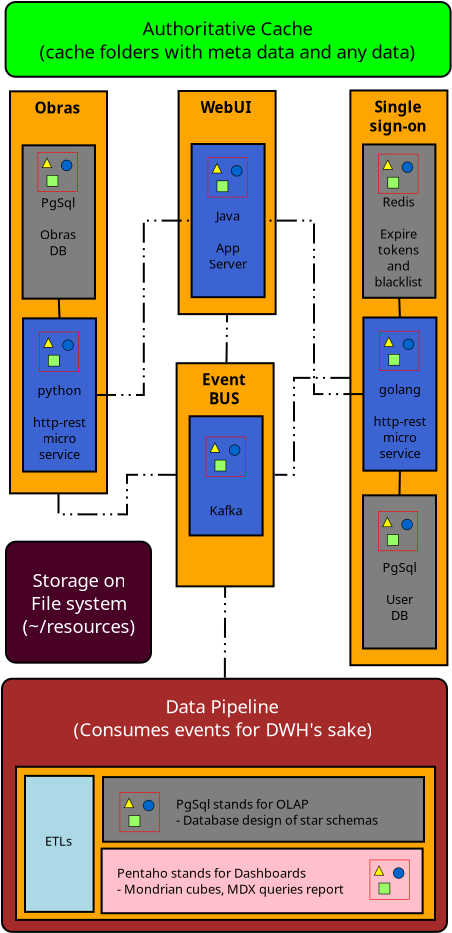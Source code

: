 <?xml version="1.0" encoding="UTF-8"?>
<dia:diagram xmlns:dia="http://www.lysator.liu.se/~alla/dia/">
  <dia:layer name="Background" visible="true" connectable="true" active="true">
    <dia:object type="Standard - Box" version="0" id="O0">
      <dia:attribute name="obj_pos">
        <dia:point val="4.93,19.45"/>
      </dia:attribute>
      <dia:attribute name="obj_bb">
        <dia:rectangle val="4.88,19.4;27.23,32.155"/>
      </dia:attribute>
      <dia:attribute name="elem_corner">
        <dia:point val="4.93,19.45"/>
      </dia:attribute>
      <dia:attribute name="elem_width">
        <dia:real val="22.25"/>
      </dia:attribute>
      <dia:attribute name="elem_height">
        <dia:real val="12.655"/>
      </dia:attribute>
      <dia:attribute name="inner_color">
        <dia:color val="#a52a2aff"/>
      </dia:attribute>
      <dia:attribute name="show_background">
        <dia:boolean val="true"/>
      </dia:attribute>
      <dia:attribute name="corner_radius">
        <dia:real val="0.5"/>
      </dia:attribute>
    </dia:object>
    <dia:object type="Standard - Box" version="0" id="O1">
      <dia:attribute name="obj_pos">
        <dia:point val="22.35,-9.965"/>
      </dia:attribute>
      <dia:attribute name="obj_bb">
        <dia:rectangle val="22.3,-10.015;27.25,18.824"/>
      </dia:attribute>
      <dia:attribute name="elem_corner">
        <dia:point val="22.35,-9.965"/>
      </dia:attribute>
      <dia:attribute name="elem_width">
        <dia:real val="4.85"/>
      </dia:attribute>
      <dia:attribute name="elem_height">
        <dia:real val="28.738"/>
      </dia:attribute>
      <dia:attribute name="inner_color">
        <dia:color val="#ffa500ff"/>
      </dia:attribute>
      <dia:attribute name="show_background">
        <dia:boolean val="true"/>
      </dia:attribute>
    </dia:object>
    <dia:object type="Standard - Box" version="0" id="O2">
      <dia:attribute name="obj_pos">
        <dia:point val="23,1.387"/>
      </dia:attribute>
      <dia:attribute name="obj_bb">
        <dia:rectangle val="22.95,1.337;26.7,9.096"/>
      </dia:attribute>
      <dia:attribute name="elem_corner">
        <dia:point val="23,1.387"/>
      </dia:attribute>
      <dia:attribute name="elem_width">
        <dia:real val="3.65"/>
      </dia:attribute>
      <dia:attribute name="elem_height">
        <dia:real val="7.658"/>
      </dia:attribute>
      <dia:attribute name="inner_color">
        <dia:color val="#3c63d2ff"/>
      </dia:attribute>
      <dia:attribute name="show_background">
        <dia:boolean val="true"/>
      </dia:attribute>
    </dia:object>
    <dia:object type="Standard - Text" version="1" id="O3">
      <dia:attribute name="obj_pos">
        <dia:point val="15.975,21.169"/>
      </dia:attribute>
      <dia:attribute name="obj_bb">
        <dia:rectangle val="7.857,20.311;24.093,22.539"/>
      </dia:attribute>
      <dia:attribute name="text">
        <dia:composite type="text">
          <dia:attribute name="string">
            <dia:string>#Data Pipeline
(Consumes events for DWH's sake)#</dia:string>
          </dia:attribute>
          <dia:attribute name="font">
            <dia:font family="sans" style="0" name="Helvetica"/>
          </dia:attribute>
          <dia:attribute name="height">
            <dia:real val="1.153"/>
          </dia:attribute>
          <dia:attribute name="pos">
            <dia:point val="15.975,21.169"/>
          </dia:attribute>
          <dia:attribute name="color">
            <dia:color val="#ffffffff"/>
          </dia:attribute>
          <dia:attribute name="alignment">
            <dia:enum val="1"/>
          </dia:attribute>
        </dia:composite>
      </dia:attribute>
      <dia:attribute name="valign">
        <dia:enum val="3"/>
      </dia:attribute>
    </dia:object>
    <dia:object type="Standard - Text" version="1" id="O4">
      <dia:attribute name="obj_pos">
        <dia:point val="24.725,-8.863"/>
      </dia:attribute>
      <dia:attribute name="obj_bb">
        <dia:rectangle val="23.13,-9.57;26.32,-7.731"/>
      </dia:attribute>
      <dia:attribute name="text">
        <dia:composite type="text">
          <dia:attribute name="string">
            <dia:string>#Single
sign-on#</dia:string>
          </dia:attribute>
          <dia:attribute name="font">
            <dia:font family="sans" style="80" name="Helvetica-Bold"/>
          </dia:attribute>
          <dia:attribute name="height">
            <dia:real val="0.952"/>
          </dia:attribute>
          <dia:attribute name="pos">
            <dia:point val="24.725,-8.863"/>
          </dia:attribute>
          <dia:attribute name="color">
            <dia:color val="#000000ff"/>
          </dia:attribute>
          <dia:attribute name="alignment">
            <dia:enum val="1"/>
          </dia:attribute>
        </dia:composite>
      </dia:attribute>
      <dia:attribute name="valign">
        <dia:enum val="3"/>
      </dia:attribute>
    </dia:object>
    <dia:object type="Standard - Text" version="1" id="O5">
      <dia:attribute name="obj_pos">
        <dia:point val="24.825,5.217"/>
      </dia:attribute>
      <dia:attribute name="obj_bb">
        <dia:rectangle val="23.423,4.603;26.209,8.604"/>
      </dia:attribute>
      <dia:attribute name="text">
        <dia:composite type="text">
          <dia:attribute name="string">
            <dia:string>#golang

http-rest
micro
service#</dia:string>
          </dia:attribute>
          <dia:attribute name="font">
            <dia:font family="sans" style="0" name="Helvetica"/>
          </dia:attribute>
          <dia:attribute name="height">
            <dia:real val="0.8"/>
          </dia:attribute>
          <dia:attribute name="pos">
            <dia:point val="24.825,5.217"/>
          </dia:attribute>
          <dia:attribute name="color">
            <dia:color val="#000000ff"/>
          </dia:attribute>
          <dia:attribute name="alignment">
            <dia:enum val="1"/>
          </dia:attribute>
        </dia:composite>
      </dia:attribute>
      <dia:attribute name="valign">
        <dia:enum val="3"/>
      </dia:attribute>
      <dia:connections>
        <dia:connection handle="0" to="O2" connection="8"/>
      </dia:connections>
    </dia:object>
    <dia:object type="Standard - Box" version="0" id="O6">
      <dia:attribute name="obj_pos">
        <dia:point val="22.98,-7.265"/>
      </dia:attribute>
      <dia:attribute name="obj_bb">
        <dia:rectangle val="22.93,-7.315;26.65,0.451"/>
      </dia:attribute>
      <dia:attribute name="elem_corner">
        <dia:point val="22.98,-7.265"/>
      </dia:attribute>
      <dia:attribute name="elem_width">
        <dia:real val="3.62"/>
      </dia:attribute>
      <dia:attribute name="elem_height">
        <dia:real val="7.665"/>
      </dia:attribute>
      <dia:attribute name="inner_color">
        <dia:color val="#7f7f7fff"/>
      </dia:attribute>
      <dia:attribute name="show_background">
        <dia:boolean val="true"/>
      </dia:attribute>
    </dia:object>
    <dia:object type="Standard - Line" version="0" id="O7">
      <dia:attribute name="obj_pos">
        <dia:point val="24.79,0.401"/>
      </dia:attribute>
      <dia:attribute name="obj_bb">
        <dia:rectangle val="24.738,0.349;24.877,1.439"/>
      </dia:attribute>
      <dia:attribute name="conn_endpoints">
        <dia:point val="24.79,0.401"/>
        <dia:point val="24.825,1.387"/>
      </dia:attribute>
      <dia:attribute name="numcp">
        <dia:int val="1"/>
      </dia:attribute>
      <dia:connections>
        <dia:connection handle="0" to="O6" connection="6"/>
        <dia:connection handle="1" to="O2" connection="1"/>
      </dia:connections>
    </dia:object>
    <dia:object type="Standard - Image" version="0" id="O8">
      <dia:attribute name="obj_pos">
        <dia:point val="23.75,-6.8"/>
      </dia:attribute>
      <dia:attribute name="obj_bb">
        <dia:rectangle val="23.75,-6.8;25.75,-4.8"/>
      </dia:attribute>
      <dia:attribute name="elem_corner">
        <dia:point val="23.75,-6.8"/>
      </dia:attribute>
      <dia:attribute name="elem_width">
        <dia:real val="2"/>
      </dia:attribute>
      <dia:attribute name="elem_height">
        <dia:real val="2"/>
      </dia:attribute>
      <dia:attribute name="draw_border">
        <dia:boolean val="false"/>
      </dia:attribute>
      <dia:attribute name="keep_aspect">
        <dia:boolean val="true"/>
      </dia:attribute>
      <dia:attribute name="file">
        <dia:string>#/home/j2eeserver/SJO/docs/redis.png#</dia:string>
      </dia:attribute>
    </dia:object>
    <dia:object type="Standard - Image" version="0" id="O9">
      <dia:attribute name="obj_pos">
        <dia:point val="23.8,2.055"/>
      </dia:attribute>
      <dia:attribute name="obj_bb">
        <dia:rectangle val="23.8,2.055;25.8,4.055"/>
      </dia:attribute>
      <dia:attribute name="elem_corner">
        <dia:point val="23.8,2.055"/>
      </dia:attribute>
      <dia:attribute name="elem_width">
        <dia:real val="2"/>
      </dia:attribute>
      <dia:attribute name="elem_height">
        <dia:real val="2"/>
      </dia:attribute>
      <dia:attribute name="draw_border">
        <dia:boolean val="false"/>
      </dia:attribute>
      <dia:attribute name="keep_aspect">
        <dia:boolean val="true"/>
      </dia:attribute>
      <dia:attribute name="file">
        <dia:string>#/home/j2eeserver/SJO/docs/go.jpeg#</dia:string>
      </dia:attribute>
    </dia:object>
    <dia:object type="Standard - Text" version="1" id="O10">
      <dia:attribute name="obj_pos">
        <dia:point val="24.75,-4.165"/>
      </dia:attribute>
      <dia:attribute name="obj_bb">
        <dia:rectangle val="23.431,-4.778;26.087,0.023"/>
      </dia:attribute>
      <dia:attribute name="text">
        <dia:composite type="text">
          <dia:attribute name="string">
            <dia:string>#Redis

Expire
tokens
and
blacklist#</dia:string>
          </dia:attribute>
          <dia:attribute name="font">
            <dia:font family="sans" style="0" name="Helvetica"/>
          </dia:attribute>
          <dia:attribute name="height">
            <dia:real val="0.8"/>
          </dia:attribute>
          <dia:attribute name="pos">
            <dia:point val="24.75,-4.165"/>
          </dia:attribute>
          <dia:attribute name="color">
            <dia:color val="#000000ff"/>
          </dia:attribute>
          <dia:attribute name="alignment">
            <dia:enum val="1"/>
          </dia:attribute>
        </dia:composite>
      </dia:attribute>
      <dia:attribute name="valign">
        <dia:enum val="3"/>
      </dia:attribute>
    </dia:object>
    <dia:object type="Standard - Box" version="0" id="O11">
      <dia:attribute name="obj_pos">
        <dia:point val="22.98,10.279"/>
      </dia:attribute>
      <dia:attribute name="obj_bb">
        <dia:rectangle val="22.93,10.229;26.68,17.987"/>
      </dia:attribute>
      <dia:attribute name="elem_corner">
        <dia:point val="22.98,10.279"/>
      </dia:attribute>
      <dia:attribute name="elem_width">
        <dia:real val="3.65"/>
      </dia:attribute>
      <dia:attribute name="elem_height">
        <dia:real val="7.658"/>
      </dia:attribute>
      <dia:attribute name="inner_color">
        <dia:color val="#7f7f7fff"/>
      </dia:attribute>
      <dia:attribute name="show_background">
        <dia:boolean val="true"/>
      </dia:attribute>
    </dia:object>
    <dia:object type="Standard - Image" version="0" id="O12">
      <dia:attribute name="obj_pos">
        <dia:point val="23.73,11.067"/>
      </dia:attribute>
      <dia:attribute name="obj_bb">
        <dia:rectangle val="23.73,11.067;25.73,13.067"/>
      </dia:attribute>
      <dia:attribute name="elem_corner">
        <dia:point val="23.73,11.067"/>
      </dia:attribute>
      <dia:attribute name="elem_width">
        <dia:real val="2"/>
      </dia:attribute>
      <dia:attribute name="elem_height">
        <dia:real val="2"/>
      </dia:attribute>
      <dia:attribute name="draw_border">
        <dia:boolean val="false"/>
      </dia:attribute>
      <dia:attribute name="keep_aspect">
        <dia:boolean val="true"/>
      </dia:attribute>
      <dia:attribute name="file">
        <dia:string>#/home/j2eeserver/SJO/docs/pgsql.png#</dia:string>
      </dia:attribute>
    </dia:object>
    <dia:object type="Standard - Line" version="0" id="O13">
      <dia:attribute name="obj_pos">
        <dia:point val="24.805,10.279"/>
      </dia:attribute>
      <dia:attribute name="obj_bb">
        <dia:rectangle val="24.754,8.995;24.876,10.329"/>
      </dia:attribute>
      <dia:attribute name="conn_endpoints">
        <dia:point val="24.805,10.279"/>
        <dia:point val="24.825,9.046"/>
      </dia:attribute>
      <dia:attribute name="numcp">
        <dia:int val="1"/>
      </dia:attribute>
      <dia:connections>
        <dia:connection handle="0" to="O11" connection="1"/>
        <dia:connection handle="1" to="O2" connection="6"/>
      </dia:connections>
    </dia:object>
    <dia:object type="Standard - Text" version="1" id="O14">
      <dia:attribute name="obj_pos">
        <dia:point val="24.805,14.108"/>
      </dia:attribute>
      <dia:attribute name="obj_bb">
        <dia:rectangle val="23.913,13.513;25.698,16.658"/>
      </dia:attribute>
      <dia:attribute name="text">
        <dia:composite type="text">
          <dia:attribute name="string">
            <dia:string>#PgSql

User
DB#</dia:string>
          </dia:attribute>
          <dia:attribute name="font">
            <dia:font family="sans" style="0" name="Helvetica"/>
          </dia:attribute>
          <dia:attribute name="height">
            <dia:real val="0.8"/>
          </dia:attribute>
          <dia:attribute name="pos">
            <dia:point val="24.805,14.108"/>
          </dia:attribute>
          <dia:attribute name="color">
            <dia:color val="#000000ff"/>
          </dia:attribute>
          <dia:attribute name="alignment">
            <dia:enum val="1"/>
          </dia:attribute>
        </dia:composite>
      </dia:attribute>
      <dia:attribute name="valign">
        <dia:enum val="3"/>
      </dia:attribute>
      <dia:connections>
        <dia:connection handle="0" to="O11" connection="8"/>
      </dia:connections>
    </dia:object>
    <dia:object type="Standard - Box" version="0" id="O15">
      <dia:attribute name="obj_pos">
        <dia:point val="5.33,-9.921"/>
      </dia:attribute>
      <dia:attribute name="obj_bb">
        <dia:rectangle val="5.28,-9.971;10.23,10.23"/>
      </dia:attribute>
      <dia:attribute name="elem_corner">
        <dia:point val="5.33,-9.921"/>
      </dia:attribute>
      <dia:attribute name="elem_width">
        <dia:real val="4.85"/>
      </dia:attribute>
      <dia:attribute name="elem_height">
        <dia:real val="20.101"/>
      </dia:attribute>
      <dia:attribute name="inner_color">
        <dia:color val="#ffa500ff"/>
      </dia:attribute>
      <dia:attribute name="show_background">
        <dia:boolean val="true"/>
      </dia:attribute>
    </dia:object>
    <dia:object type="Standard - Box" version="0" id="O16">
      <dia:attribute name="obj_pos">
        <dia:point val="5.98,1.431"/>
      </dia:attribute>
      <dia:attribute name="obj_bb">
        <dia:rectangle val="5.93,1.381;9.68,9.139"/>
      </dia:attribute>
      <dia:attribute name="elem_corner">
        <dia:point val="5.98,1.431"/>
      </dia:attribute>
      <dia:attribute name="elem_width">
        <dia:real val="3.65"/>
      </dia:attribute>
      <dia:attribute name="elem_height">
        <dia:real val="7.658"/>
      </dia:attribute>
      <dia:attribute name="inner_color">
        <dia:color val="#3c63d2ff"/>
      </dia:attribute>
      <dia:attribute name="show_background">
        <dia:boolean val="true"/>
      </dia:attribute>
    </dia:object>
    <dia:object type="Standard - Text" version="1" id="O17">
      <dia:attribute name="obj_pos">
        <dia:point val="7.705,-8.819"/>
      </dia:attribute>
      <dia:attribute name="obj_bb">
        <dia:rectangle val="6.436,-9.549;8.996,-8.595"/>
      </dia:attribute>
      <dia:attribute name="text">
        <dia:composite type="text">
          <dia:attribute name="string">
            <dia:string>#Obras#</dia:string>
          </dia:attribute>
          <dia:attribute name="font">
            <dia:font family="sans" style="80" name="Helvetica-Bold"/>
          </dia:attribute>
          <dia:attribute name="height">
            <dia:real val="0.952"/>
          </dia:attribute>
          <dia:attribute name="pos">
            <dia:point val="7.705,-8.819"/>
          </dia:attribute>
          <dia:attribute name="color">
            <dia:color val="#000000ff"/>
          </dia:attribute>
          <dia:attribute name="alignment">
            <dia:enum val="1"/>
          </dia:attribute>
        </dia:composite>
      </dia:attribute>
      <dia:attribute name="valign">
        <dia:enum val="3"/>
      </dia:attribute>
    </dia:object>
    <dia:object type="Standard - Text" version="1" id="O18">
      <dia:attribute name="obj_pos">
        <dia:point val="7.805,5.26"/>
      </dia:attribute>
      <dia:attribute name="obj_bb">
        <dia:rectangle val="6.421,4.646;9.207,8.647"/>
      </dia:attribute>
      <dia:attribute name="text">
        <dia:composite type="text">
          <dia:attribute name="string">
            <dia:string>#python

http-rest
micro
service#</dia:string>
          </dia:attribute>
          <dia:attribute name="font">
            <dia:font family="sans" style="0" name="Helvetica"/>
          </dia:attribute>
          <dia:attribute name="height">
            <dia:real val="0.8"/>
          </dia:attribute>
          <dia:attribute name="pos">
            <dia:point val="7.805,5.26"/>
          </dia:attribute>
          <dia:attribute name="color">
            <dia:color val="#000000ff"/>
          </dia:attribute>
          <dia:attribute name="alignment">
            <dia:enum val="1"/>
          </dia:attribute>
        </dia:composite>
      </dia:attribute>
      <dia:attribute name="valign">
        <dia:enum val="3"/>
      </dia:attribute>
      <dia:connections>
        <dia:connection handle="0" to="O16" connection="8"/>
      </dia:connections>
    </dia:object>
    <dia:object type="Standard - Box" version="0" id="O19">
      <dia:attribute name="obj_pos">
        <dia:point val="5.96,-7.221"/>
      </dia:attribute>
      <dia:attribute name="obj_bb">
        <dia:rectangle val="5.91,-7.271;9.63,0.494"/>
      </dia:attribute>
      <dia:attribute name="elem_corner">
        <dia:point val="5.96,-7.221"/>
      </dia:attribute>
      <dia:attribute name="elem_width">
        <dia:real val="3.62"/>
      </dia:attribute>
      <dia:attribute name="elem_height">
        <dia:real val="7.665"/>
      </dia:attribute>
      <dia:attribute name="inner_color">
        <dia:color val="#7f7f7fff"/>
      </dia:attribute>
      <dia:attribute name="show_background">
        <dia:boolean val="true"/>
      </dia:attribute>
    </dia:object>
    <dia:object type="Standard - Line" version="0" id="O20">
      <dia:attribute name="obj_pos">
        <dia:point val="7.77,0.444"/>
      </dia:attribute>
      <dia:attribute name="obj_bb">
        <dia:rectangle val="7.718,0.392;7.857,1.483"/>
      </dia:attribute>
      <dia:attribute name="conn_endpoints">
        <dia:point val="7.77,0.444"/>
        <dia:point val="7.805,1.431"/>
      </dia:attribute>
      <dia:attribute name="numcp">
        <dia:int val="1"/>
      </dia:attribute>
      <dia:connections>
        <dia:connection handle="0" to="O19" connection="6"/>
        <dia:connection handle="1" to="O16" connection="1"/>
      </dia:connections>
    </dia:object>
    <dia:object type="Standard - Image" version="0" id="O21">
      <dia:attribute name="obj_pos">
        <dia:point val="6.78,2.099"/>
      </dia:attribute>
      <dia:attribute name="obj_bb">
        <dia:rectangle val="6.78,2.099;8.78,4.099"/>
      </dia:attribute>
      <dia:attribute name="elem_corner">
        <dia:point val="6.78,2.099"/>
      </dia:attribute>
      <dia:attribute name="elem_width">
        <dia:real val="2"/>
      </dia:attribute>
      <dia:attribute name="elem_height">
        <dia:real val="2"/>
      </dia:attribute>
      <dia:attribute name="draw_border">
        <dia:boolean val="false"/>
      </dia:attribute>
      <dia:attribute name="keep_aspect">
        <dia:boolean val="true"/>
      </dia:attribute>
      <dia:attribute name="file">
        <dia:string>#/home/j2eeserver/SJO/docs/python.png#</dia:string>
      </dia:attribute>
    </dia:object>
    <dia:object type="Standard - Text" version="1" id="O22">
      <dia:attribute name="obj_pos">
        <dia:point val="7.73,-4.121"/>
      </dia:attribute>
      <dia:attribute name="obj_bb">
        <dia:rectangle val="6.78,-4.735;8.699,-1.534"/>
      </dia:attribute>
      <dia:attribute name="text">
        <dia:composite type="text">
          <dia:attribute name="string">
            <dia:string>#PgSql

Obras
DB#</dia:string>
          </dia:attribute>
          <dia:attribute name="font">
            <dia:font family="sans" style="0" name="Helvetica"/>
          </dia:attribute>
          <dia:attribute name="height">
            <dia:real val="0.8"/>
          </dia:attribute>
          <dia:attribute name="pos">
            <dia:point val="7.73,-4.121"/>
          </dia:attribute>
          <dia:attribute name="color">
            <dia:color val="#000000ff"/>
          </dia:attribute>
          <dia:attribute name="alignment">
            <dia:enum val="1"/>
          </dia:attribute>
        </dia:composite>
      </dia:attribute>
      <dia:attribute name="valign">
        <dia:enum val="3"/>
      </dia:attribute>
    </dia:object>
    <dia:object type="Standard - Image" version="0" id="O23">
      <dia:attribute name="obj_pos">
        <dia:point val="6.71,-6.89"/>
      </dia:attribute>
      <dia:attribute name="obj_bb">
        <dia:rectangle val="6.71,-6.89;8.71,-4.89"/>
      </dia:attribute>
      <dia:attribute name="elem_corner">
        <dia:point val="6.71,-6.89"/>
      </dia:attribute>
      <dia:attribute name="elem_width">
        <dia:real val="2"/>
      </dia:attribute>
      <dia:attribute name="elem_height">
        <dia:real val="2"/>
      </dia:attribute>
      <dia:attribute name="draw_border">
        <dia:boolean val="false"/>
      </dia:attribute>
      <dia:attribute name="keep_aspect">
        <dia:boolean val="true"/>
      </dia:attribute>
      <dia:attribute name="file">
        <dia:string>#/home/j2eeserver/SJO/docs/pgsql.png#</dia:string>
      </dia:attribute>
    </dia:object>
    <dia:object type="Standard - Box" version="0" id="O24">
      <dia:attribute name="obj_pos">
        <dia:point val="13.76,-9.939"/>
      </dia:attribute>
      <dia:attribute name="obj_bb">
        <dia:rectangle val="13.71,-9.989;18.66,1.268"/>
      </dia:attribute>
      <dia:attribute name="elem_corner">
        <dia:point val="13.76,-9.939"/>
      </dia:attribute>
      <dia:attribute name="elem_width">
        <dia:real val="4.85"/>
      </dia:attribute>
      <dia:attribute name="elem_height">
        <dia:real val="11.157"/>
      </dia:attribute>
      <dia:attribute name="inner_color">
        <dia:color val="#ffa500ff"/>
      </dia:attribute>
      <dia:attribute name="show_background">
        <dia:boolean val="true"/>
      </dia:attribute>
    </dia:object>
    <dia:object type="Standard - Box" version="0" id="O25">
      <dia:attribute name="obj_pos">
        <dia:point val="14.41,-7.287"/>
      </dia:attribute>
      <dia:attribute name="obj_bb">
        <dia:rectangle val="14.36,-7.337;18.11,0.421"/>
      </dia:attribute>
      <dia:attribute name="elem_corner">
        <dia:point val="14.41,-7.287"/>
      </dia:attribute>
      <dia:attribute name="elem_width">
        <dia:real val="3.65"/>
      </dia:attribute>
      <dia:attribute name="elem_height">
        <dia:real val="7.658"/>
      </dia:attribute>
      <dia:attribute name="inner_color">
        <dia:color val="#3c63d2ff"/>
      </dia:attribute>
      <dia:attribute name="show_background">
        <dia:boolean val="true"/>
      </dia:attribute>
    </dia:object>
    <dia:object type="Standard - Text" version="1" id="O26">
      <dia:attribute name="obj_pos">
        <dia:point val="16.135,-8.837"/>
      </dia:attribute>
      <dia:attribute name="obj_bb">
        <dia:rectangle val="14.746,-9.544;17.524,-8.657"/>
      </dia:attribute>
      <dia:attribute name="text">
        <dia:composite type="text">
          <dia:attribute name="string">
            <dia:string>#WebUI#</dia:string>
          </dia:attribute>
          <dia:attribute name="font">
            <dia:font family="sans" style="80" name="Helvetica-Bold"/>
          </dia:attribute>
          <dia:attribute name="height">
            <dia:real val="0.952"/>
          </dia:attribute>
          <dia:attribute name="pos">
            <dia:point val="16.135,-8.837"/>
          </dia:attribute>
          <dia:attribute name="color">
            <dia:color val="#000000ff"/>
          </dia:attribute>
          <dia:attribute name="alignment">
            <dia:enum val="1"/>
          </dia:attribute>
        </dia:composite>
      </dia:attribute>
      <dia:attribute name="valign">
        <dia:enum val="3"/>
      </dia:attribute>
    </dia:object>
    <dia:object type="Standard - Image" version="0" id="O27">
      <dia:attribute name="obj_pos">
        <dia:point val="15.21,-6.619"/>
      </dia:attribute>
      <dia:attribute name="obj_bb">
        <dia:rectangle val="15.21,-6.619;17.21,-4.619"/>
      </dia:attribute>
      <dia:attribute name="elem_corner">
        <dia:point val="15.21,-6.619"/>
      </dia:attribute>
      <dia:attribute name="elem_width">
        <dia:real val="2"/>
      </dia:attribute>
      <dia:attribute name="elem_height">
        <dia:real val="2"/>
      </dia:attribute>
      <dia:attribute name="draw_border">
        <dia:boolean val="false"/>
      </dia:attribute>
      <dia:attribute name="keep_aspect">
        <dia:boolean val="true"/>
      </dia:attribute>
      <dia:attribute name="file">
        <dia:string>#/home/j2eeserver/SJO/docs/java.png#</dia:string>
      </dia:attribute>
    </dia:object>
    <dia:object type="Standard - Text" version="1" id="O28">
      <dia:attribute name="obj_pos">
        <dia:point val="16.235,-3.458"/>
      </dia:attribute>
      <dia:attribute name="obj_bb">
        <dia:rectangle val="15.184,-4.053;17.286,-0.908"/>
      </dia:attribute>
      <dia:attribute name="text">
        <dia:composite type="text">
          <dia:attribute name="string">
            <dia:string>#Java

App
Server#</dia:string>
          </dia:attribute>
          <dia:attribute name="font">
            <dia:font family="sans" style="0" name="Helvetica"/>
          </dia:attribute>
          <dia:attribute name="height">
            <dia:real val="0.8"/>
          </dia:attribute>
          <dia:attribute name="pos">
            <dia:point val="16.235,-3.458"/>
          </dia:attribute>
          <dia:attribute name="color">
            <dia:color val="#000000ff"/>
          </dia:attribute>
          <dia:attribute name="alignment">
            <dia:enum val="1"/>
          </dia:attribute>
        </dia:composite>
      </dia:attribute>
      <dia:attribute name="valign">
        <dia:enum val="3"/>
      </dia:attribute>
      <dia:connections>
        <dia:connection handle="0" to="O25" connection="8"/>
      </dia:connections>
    </dia:object>
    <dia:object type="Standard - Box" version="0" id="O29">
      <dia:attribute name="obj_pos">
        <dia:point val="13.66,3.673"/>
      </dia:attribute>
      <dia:attribute name="obj_bb">
        <dia:rectangle val="13.61,3.623;18.56,14.881"/>
      </dia:attribute>
      <dia:attribute name="elem_corner">
        <dia:point val="13.66,3.673"/>
      </dia:attribute>
      <dia:attribute name="elem_width">
        <dia:real val="4.85"/>
      </dia:attribute>
      <dia:attribute name="elem_height">
        <dia:real val="11.157"/>
      </dia:attribute>
      <dia:attribute name="inner_color">
        <dia:color val="#ffa500ff"/>
      </dia:attribute>
      <dia:attribute name="show_background">
        <dia:boolean val="true"/>
      </dia:attribute>
    </dia:object>
    <dia:object type="Standard - Box" version="0" id="O30">
      <dia:attribute name="obj_pos">
        <dia:point val="14.31,6.326"/>
      </dia:attribute>
      <dia:attribute name="obj_bb">
        <dia:rectangle val="14.26,6.276;18.01,12.334"/>
      </dia:attribute>
      <dia:attribute name="elem_corner">
        <dia:point val="14.31,6.326"/>
      </dia:attribute>
      <dia:attribute name="elem_width">
        <dia:real val="3.65"/>
      </dia:attribute>
      <dia:attribute name="elem_height">
        <dia:real val="5.958"/>
      </dia:attribute>
      <dia:attribute name="inner_color">
        <dia:color val="#3c63d2ff"/>
      </dia:attribute>
      <dia:attribute name="show_background">
        <dia:boolean val="true"/>
      </dia:attribute>
    </dia:object>
    <dia:object type="Standard - Text" version="1" id="O31">
      <dia:attribute name="obj_pos">
        <dia:point val="16.035,4.776"/>
      </dia:attribute>
      <dia:attribute name="obj_bb">
        <dia:rectangle val="14.814,4.046;17.278,5.952"/>
      </dia:attribute>
      <dia:attribute name="text">
        <dia:composite type="text">
          <dia:attribute name="string">
            <dia:string>#Event
BUS#</dia:string>
          </dia:attribute>
          <dia:attribute name="font">
            <dia:font family="sans" style="80" name="Helvetica-Bold"/>
          </dia:attribute>
          <dia:attribute name="height">
            <dia:real val="0.952"/>
          </dia:attribute>
          <dia:attribute name="pos">
            <dia:point val="16.035,4.776"/>
          </dia:attribute>
          <dia:attribute name="color">
            <dia:color val="#000000ff"/>
          </dia:attribute>
          <dia:attribute name="alignment">
            <dia:enum val="1"/>
          </dia:attribute>
        </dia:composite>
      </dia:attribute>
      <dia:attribute name="valign">
        <dia:enum val="3"/>
      </dia:attribute>
    </dia:object>
    <dia:object type="Standard - Image" version="0" id="O32">
      <dia:attribute name="obj_pos">
        <dia:point val="15.11,7.344"/>
      </dia:attribute>
      <dia:attribute name="obj_bb">
        <dia:rectangle val="15.11,7.344;17.11,9.344"/>
      </dia:attribute>
      <dia:attribute name="elem_corner">
        <dia:point val="15.11,7.344"/>
      </dia:attribute>
      <dia:attribute name="elem_width">
        <dia:real val="2"/>
      </dia:attribute>
      <dia:attribute name="elem_height">
        <dia:real val="2"/>
      </dia:attribute>
      <dia:attribute name="draw_border">
        <dia:boolean val="false"/>
      </dia:attribute>
      <dia:attribute name="keep_aspect">
        <dia:boolean val="true"/>
      </dia:attribute>
      <dia:attribute name="file">
        <dia:string>#/home/j2eeserver/SJO/docs/kafla-icon.png#</dia:string>
      </dia:attribute>
    </dia:object>
    <dia:object type="Standard - Text" version="1" id="O33">
      <dia:attribute name="obj_pos">
        <dia:point val="16.135,11.28"/>
      </dia:attribute>
      <dia:attribute name="obj_bb">
        <dia:rectangle val="15.245,10.685;17.025,11.43"/>
      </dia:attribute>
      <dia:attribute name="text">
        <dia:composite type="text">
          <dia:attribute name="string">
            <dia:string>#Kafka#</dia:string>
          </dia:attribute>
          <dia:attribute name="font">
            <dia:font family="sans" style="0" name="Helvetica"/>
          </dia:attribute>
          <dia:attribute name="height">
            <dia:real val="0.8"/>
          </dia:attribute>
          <dia:attribute name="pos">
            <dia:point val="16.135,11.28"/>
          </dia:attribute>
          <dia:attribute name="color">
            <dia:color val="#000000ff"/>
          </dia:attribute>
          <dia:attribute name="alignment">
            <dia:enum val="1"/>
          </dia:attribute>
        </dia:composite>
      </dia:attribute>
      <dia:attribute name="valign">
        <dia:enum val="3"/>
      </dia:attribute>
    </dia:object>
    <dia:object type="Standard - ZigZagLine" version="1" id="O34">
      <dia:attribute name="obj_pos">
        <dia:point val="9.63,5.26"/>
      </dia:attribute>
      <dia:attribute name="obj_bb">
        <dia:rectangle val="9.58,-3.508;14.46,5.31"/>
      </dia:attribute>
      <dia:attribute name="orth_points">
        <dia:point val="9.63,5.26"/>
        <dia:point val="12.02,5.26"/>
        <dia:point val="12.02,-3.458"/>
        <dia:point val="14.41,-3.458"/>
      </dia:attribute>
      <dia:attribute name="orth_orient">
        <dia:enum val="0"/>
        <dia:enum val="1"/>
        <dia:enum val="0"/>
      </dia:attribute>
      <dia:attribute name="autorouting">
        <dia:boolean val="true"/>
      </dia:attribute>
      <dia:attribute name="line_style">
        <dia:enum val="3"/>
      </dia:attribute>
      <dia:connections>
        <dia:connection handle="0" to="O16" connection="4"/>
        <dia:connection handle="1" to="O25" connection="3"/>
      </dia:connections>
    </dia:object>
    <dia:object type="Standard - ZigZagLine" version="1" id="O35">
      <dia:attribute name="obj_pos">
        <dia:point val="23,5.217"/>
      </dia:attribute>
      <dia:attribute name="obj_bb">
        <dia:rectangle val="18.01,-3.508;23.05,5.267"/>
      </dia:attribute>
      <dia:attribute name="orth_points">
        <dia:point val="23,5.217"/>
        <dia:point val="20.53,5.217"/>
        <dia:point val="20.53,-3.458"/>
        <dia:point val="18.06,-3.458"/>
      </dia:attribute>
      <dia:attribute name="orth_orient">
        <dia:enum val="0"/>
        <dia:enum val="1"/>
        <dia:enum val="0"/>
      </dia:attribute>
      <dia:attribute name="autorouting">
        <dia:boolean val="true"/>
      </dia:attribute>
      <dia:attribute name="line_style">
        <dia:enum val="3"/>
      </dia:attribute>
      <dia:connections>
        <dia:connection handle="0" to="O2" connection="3"/>
        <dia:connection handle="1" to="O25" connection="4"/>
      </dia:connections>
    </dia:object>
    <dia:object type="Standard - Line" version="0" id="O36">
      <dia:attribute name="obj_pos">
        <dia:point val="16.073,19.4"/>
      </dia:attribute>
      <dia:attribute name="obj_bb">
        <dia:rectangle val="16.022,14.781;16.135,19.45"/>
      </dia:attribute>
      <dia:attribute name="conn_endpoints">
        <dia:point val="16.073,19.4"/>
        <dia:point val="16.085,14.831"/>
      </dia:attribute>
      <dia:attribute name="numcp">
        <dia:int val="1"/>
      </dia:attribute>
      <dia:attribute name="line_style">
        <dia:enum val="3"/>
      </dia:attribute>
      <dia:connections>
        <dia:connection handle="0" to="O0" connection="8"/>
        <dia:connection handle="1" to="O29" connection="6"/>
      </dia:connections>
    </dia:object>
    <dia:object type="Standard - ZigZagLine" version="1" id="O37">
      <dia:attribute name="obj_pos">
        <dia:point val="7.755,10.18"/>
      </dia:attribute>
      <dia:attribute name="obj_bb">
        <dia:rectangle val="7.705,9.202;13.71,11.28"/>
      </dia:attribute>
      <dia:attribute name="orth_points">
        <dia:point val="7.755,10.18"/>
        <dia:point val="7.755,11.23"/>
        <dia:point val="11.18,11.23"/>
        <dia:point val="11.18,9.252"/>
        <dia:point val="13.66,9.252"/>
      </dia:attribute>
      <dia:attribute name="orth_orient">
        <dia:enum val="1"/>
        <dia:enum val="0"/>
        <dia:enum val="1"/>
        <dia:enum val="0"/>
      </dia:attribute>
      <dia:attribute name="autorouting">
        <dia:boolean val="false"/>
      </dia:attribute>
      <dia:attribute name="line_style">
        <dia:enum val="3"/>
      </dia:attribute>
      <dia:connections>
        <dia:connection handle="0" to="O15" connection="6"/>
        <dia:connection handle="1" to="O29" connection="3"/>
      </dia:connections>
    </dia:object>
    <dia:object type="Standard - ZigZagLine" version="1" id="O38">
      <dia:attribute name="obj_pos">
        <dia:point val="22.35,4.405"/>
      </dia:attribute>
      <dia:attribute name="obj_bb">
        <dia:rectangle val="18.51,4.355;22.4,9.302"/>
      </dia:attribute>
      <dia:attribute name="orth_points">
        <dia:point val="22.35,4.405"/>
        <dia:point val="19.53,4.405"/>
        <dia:point val="19.53,9.252"/>
        <dia:point val="18.56,9.252"/>
      </dia:attribute>
      <dia:attribute name="orth_orient">
        <dia:enum val="0"/>
        <dia:enum val="1"/>
        <dia:enum val="0"/>
      </dia:attribute>
      <dia:attribute name="autorouting">
        <dia:boolean val="false"/>
      </dia:attribute>
      <dia:attribute name="line_style">
        <dia:enum val="3"/>
      </dia:attribute>
      <dia:connections>
        <dia:connection handle="0" to="O1" connection="3"/>
        <dia:connection handle="1" to="O29" connection="8"/>
      </dia:connections>
    </dia:object>
    <dia:object type="Standard - Line" version="0" id="O39">
      <dia:attribute name="obj_pos">
        <dia:point val="16.155,3.625"/>
      </dia:attribute>
      <dia:attribute name="obj_bb">
        <dia:rectangle val="16.104,1.168;16.236,3.676"/>
      </dia:attribute>
      <dia:attribute name="conn_endpoints">
        <dia:point val="16.155,3.625"/>
        <dia:point val="16.185,1.218"/>
      </dia:attribute>
      <dia:attribute name="numcp">
        <dia:int val="1"/>
      </dia:attribute>
      <dia:attribute name="line_style">
        <dia:enum val="3"/>
      </dia:attribute>
      <dia:connections>
        <dia:connection handle="0" to="O29" connection="8"/>
        <dia:connection handle="1" to="O24" connection="6"/>
      </dia:connections>
    </dia:object>
    <dia:object type="Standard - Box" version="0" id="O40">
      <dia:attribute name="obj_pos">
        <dia:point val="5.11,-14.388"/>
      </dia:attribute>
      <dia:attribute name="obj_bb">
        <dia:rectangle val="5.06,-14.438;27.41,-10.601"/>
      </dia:attribute>
      <dia:attribute name="elem_corner">
        <dia:point val="5.11,-14.388"/>
      </dia:attribute>
      <dia:attribute name="elem_width">
        <dia:real val="22.25"/>
      </dia:attribute>
      <dia:attribute name="elem_height">
        <dia:real val="3.737"/>
      </dia:attribute>
      <dia:attribute name="inner_color">
        <dia:color val="#00ff00ff"/>
      </dia:attribute>
      <dia:attribute name="show_background">
        <dia:boolean val="true"/>
      </dia:attribute>
      <dia:attribute name="corner_radius">
        <dia:real val="0.5"/>
      </dia:attribute>
    </dia:object>
    <dia:object type="Standard - Text" version="1" id="O41">
      <dia:attribute name="obj_pos">
        <dia:point val="16.205,-12.72"/>
      </dia:attribute>
      <dia:attribute name="obj_bb">
        <dia:rectangle val="5.906,-13.604;26.531,-11.295"/>
      </dia:attribute>
      <dia:attribute name="text">
        <dia:composite type="text">
          <dia:attribute name="string">
            <dia:string>#Authoritative Cache
(cache folders with meta data and any data)#</dia:string>
          </dia:attribute>
          <dia:attribute name="font">
            <dia:font family="sans" style="0" name="Helvetica"/>
          </dia:attribute>
          <dia:attribute name="height">
            <dia:real val="1.153"/>
          </dia:attribute>
          <dia:attribute name="pos">
            <dia:point val="16.205,-12.72"/>
          </dia:attribute>
          <dia:attribute name="color">
            <dia:color val="#000000ff"/>
          </dia:attribute>
          <dia:attribute name="alignment">
            <dia:enum val="1"/>
          </dia:attribute>
        </dia:composite>
      </dia:attribute>
      <dia:attribute name="valign">
        <dia:enum val="3"/>
      </dia:attribute>
    </dia:object>
    <dia:object type="Standard - Box" version="0" id="O42">
      <dia:attribute name="obj_pos">
        <dia:point val="5.63,23.85"/>
      </dia:attribute>
      <dia:attribute name="obj_bb">
        <dia:rectangle val="5.58,23.8;26.63,31.555"/>
      </dia:attribute>
      <dia:attribute name="elem_corner">
        <dia:point val="5.63,23.85"/>
      </dia:attribute>
      <dia:attribute name="elem_width">
        <dia:real val="20.95"/>
      </dia:attribute>
      <dia:attribute name="elem_height">
        <dia:real val="7.655"/>
      </dia:attribute>
      <dia:attribute name="inner_color">
        <dia:color val="#ffa500ff"/>
      </dia:attribute>
      <dia:attribute name="show_background">
        <dia:boolean val="true"/>
      </dia:attribute>
    </dia:object>
    <dia:object type="Standard - Box" version="0" id="O43">
      <dia:attribute name="obj_pos">
        <dia:point val="9.98,24.367"/>
      </dia:attribute>
      <dia:attribute name="obj_bb">
        <dia:rectangle val="9.93,24.317;26.08,27.649"/>
      </dia:attribute>
      <dia:attribute name="elem_corner">
        <dia:point val="9.98,24.367"/>
      </dia:attribute>
      <dia:attribute name="elem_width">
        <dia:real val="16.05"/>
      </dia:attribute>
      <dia:attribute name="elem_height">
        <dia:real val="3.231"/>
      </dia:attribute>
      <dia:attribute name="inner_color">
        <dia:color val="#7f7f7fff"/>
      </dia:attribute>
      <dia:attribute name="show_background">
        <dia:boolean val="true"/>
      </dia:attribute>
    </dia:object>
    <dia:object type="Standard - Image" version="0" id="O44">
      <dia:attribute name="obj_pos">
        <dia:point val="10.81,25.117"/>
      </dia:attribute>
      <dia:attribute name="obj_bb">
        <dia:rectangle val="10.81,25.117;12.81,27.117"/>
      </dia:attribute>
      <dia:attribute name="elem_corner">
        <dia:point val="10.81,25.117"/>
      </dia:attribute>
      <dia:attribute name="elem_width">
        <dia:real val="2"/>
      </dia:attribute>
      <dia:attribute name="elem_height">
        <dia:real val="2"/>
      </dia:attribute>
      <dia:attribute name="draw_border">
        <dia:boolean val="false"/>
      </dia:attribute>
      <dia:attribute name="keep_aspect">
        <dia:boolean val="true"/>
      </dia:attribute>
      <dia:attribute name="file">
        <dia:string>#/home/j2eeserver/SJO/docs/pgsql.png#</dia:string>
      </dia:attribute>
    </dia:object>
    <dia:object type="Standard - Text" version="1" id="O45">
      <dia:attribute name="obj_pos">
        <dia:point val="13.63,25.949"/>
      </dia:attribute>
      <dia:attribute name="obj_bb">
        <dia:rectangle val="13.63,25.354;24.74,26.899"/>
      </dia:attribute>
      <dia:attribute name="text">
        <dia:composite type="text">
          <dia:attribute name="string">
            <dia:string>#PgSql stands for OLAP
- Database design of star schemas#</dia:string>
          </dia:attribute>
          <dia:attribute name="font">
            <dia:font family="sans" style="0" name="Helvetica"/>
          </dia:attribute>
          <dia:attribute name="height">
            <dia:real val="0.8"/>
          </dia:attribute>
          <dia:attribute name="pos">
            <dia:point val="13.63,25.949"/>
          </dia:attribute>
          <dia:attribute name="color">
            <dia:color val="#000000ff"/>
          </dia:attribute>
          <dia:attribute name="alignment">
            <dia:enum val="0"/>
          </dia:attribute>
        </dia:composite>
      </dia:attribute>
      <dia:attribute name="valign">
        <dia:enum val="3"/>
      </dia:attribute>
    </dia:object>
    <dia:object type="Standard - Box" version="0" id="O46">
      <dia:attribute name="obj_pos">
        <dia:point val="9.91,27.942"/>
      </dia:attribute>
      <dia:attribute name="obj_bb">
        <dia:rectangle val="9.86,27.892;26.01,31.223"/>
      </dia:attribute>
      <dia:attribute name="elem_corner">
        <dia:point val="9.91,27.942"/>
      </dia:attribute>
      <dia:attribute name="elem_width">
        <dia:real val="16.05"/>
      </dia:attribute>
      <dia:attribute name="elem_height">
        <dia:real val="3.231"/>
      </dia:attribute>
      <dia:attribute name="inner_color">
        <dia:color val="#ffc0cbff"/>
      </dia:attribute>
      <dia:attribute name="show_background">
        <dia:boolean val="true"/>
      </dia:attribute>
    </dia:object>
    <dia:object type="Standard - Image" version="0" id="O47">
      <dia:attribute name="obj_pos">
        <dia:point val="23.31,28.492"/>
      </dia:attribute>
      <dia:attribute name="obj_bb">
        <dia:rectangle val="23.31,28.492;25.31,30.492"/>
      </dia:attribute>
      <dia:attribute name="elem_corner">
        <dia:point val="23.31,28.492"/>
      </dia:attribute>
      <dia:attribute name="elem_width">
        <dia:real val="2"/>
      </dia:attribute>
      <dia:attribute name="elem_height">
        <dia:real val="2"/>
      </dia:attribute>
      <dia:attribute name="draw_border">
        <dia:boolean val="false"/>
      </dia:attribute>
      <dia:attribute name="keep_aspect">
        <dia:boolean val="true"/>
      </dia:attribute>
      <dia:attribute name="file">
        <dia:string>#/home/j2eeserver/SJO/docs/pentaho.png#</dia:string>
      </dia:attribute>
    </dia:object>
    <dia:object type="Standard - Text" version="1" id="O48">
      <dia:attribute name="obj_pos">
        <dia:point val="10.68,29.405"/>
      </dia:attribute>
      <dia:attribute name="obj_bb">
        <dia:rectangle val="10.68,28.81;22.828,30.355"/>
      </dia:attribute>
      <dia:attribute name="text">
        <dia:composite type="text">
          <dia:attribute name="string">
            <dia:string>#Pentaho stands for Dashboards
- Mondrian cubes, MDX queries report#</dia:string>
          </dia:attribute>
          <dia:attribute name="font">
            <dia:font family="sans" style="0" name="Helvetica"/>
          </dia:attribute>
          <dia:attribute name="height">
            <dia:real val="0.8"/>
          </dia:attribute>
          <dia:attribute name="pos">
            <dia:point val="10.68,29.405"/>
          </dia:attribute>
          <dia:attribute name="color">
            <dia:color val="#000000ff"/>
          </dia:attribute>
          <dia:attribute name="alignment">
            <dia:enum val="0"/>
          </dia:attribute>
        </dia:composite>
      </dia:attribute>
      <dia:attribute name="valign">
        <dia:enum val="3"/>
      </dia:attribute>
    </dia:object>
    <dia:object type="Standard - Box" version="0" id="O49">
      <dia:attribute name="obj_pos">
        <dia:point val="6.08,24.305"/>
      </dia:attribute>
      <dia:attribute name="obj_bb">
        <dia:rectangle val="6.03,24.255;9.56,31.155"/>
      </dia:attribute>
      <dia:attribute name="elem_corner">
        <dia:point val="6.08,24.305"/>
      </dia:attribute>
      <dia:attribute name="elem_width">
        <dia:real val="3.43"/>
      </dia:attribute>
      <dia:attribute name="elem_height">
        <dia:real val="6.8"/>
      </dia:attribute>
      <dia:attribute name="inner_color">
        <dia:color val="#add8e6ff"/>
      </dia:attribute>
      <dia:attribute name="show_background">
        <dia:boolean val="true"/>
      </dia:attribute>
    </dia:object>
    <dia:object type="Standard - Text" version="1" id="O50">
      <dia:attribute name="obj_pos">
        <dia:point val="7.08,27.805"/>
      </dia:attribute>
      <dia:attribute name="obj_bb">
        <dia:rectangle val="7.08,27.21;8.565,27.955"/>
      </dia:attribute>
      <dia:attribute name="text">
        <dia:composite type="text">
          <dia:attribute name="string">
            <dia:string>#ETLs#</dia:string>
          </dia:attribute>
          <dia:attribute name="font">
            <dia:font family="sans" style="0" name="Helvetica"/>
          </dia:attribute>
          <dia:attribute name="height">
            <dia:real val="0.8"/>
          </dia:attribute>
          <dia:attribute name="pos">
            <dia:point val="7.08,27.805"/>
          </dia:attribute>
          <dia:attribute name="color">
            <dia:color val="#000000ff"/>
          </dia:attribute>
          <dia:attribute name="alignment">
            <dia:enum val="0"/>
          </dia:attribute>
        </dia:composite>
      </dia:attribute>
      <dia:attribute name="valign">
        <dia:enum val="3"/>
      </dia:attribute>
    </dia:object>
    <dia:object type="Standard - Box" version="0" id="O51">
      <dia:attribute name="obj_pos">
        <dia:point val="5.13,12.594"/>
      </dia:attribute>
      <dia:attribute name="obj_bb">
        <dia:rectangle val="5.08,12.544;12.43,18.694"/>
      </dia:attribute>
      <dia:attribute name="elem_corner">
        <dia:point val="5.13,12.594"/>
      </dia:attribute>
      <dia:attribute name="elem_width">
        <dia:real val="7.25"/>
      </dia:attribute>
      <dia:attribute name="elem_height">
        <dia:real val="6.05"/>
      </dia:attribute>
      <dia:attribute name="inner_color">
        <dia:color val="#480026ff"/>
      </dia:attribute>
      <dia:attribute name="show_background">
        <dia:boolean val="true"/>
      </dia:attribute>
      <dia:attribute name="corner_radius">
        <dia:real val="0.5"/>
      </dia:attribute>
    </dia:object>
    <dia:object type="Standard - Text" version="1" id="O52">
      <dia:attribute name="obj_pos">
        <dia:point val="8.777,14.856"/>
      </dia:attribute>
      <dia:attribute name="obj_bb">
        <dia:rectangle val="5.64,13.999;11.915,17.38"/>
      </dia:attribute>
      <dia:attribute name="text">
        <dia:composite type="text">
          <dia:attribute name="string">
            <dia:string>#Storage on
File system
(~/resources)#</dia:string>
          </dia:attribute>
          <dia:attribute name="font">
            <dia:font family="sans" style="0" name="Helvetica"/>
          </dia:attribute>
          <dia:attribute name="height">
            <dia:real val="1.153"/>
          </dia:attribute>
          <dia:attribute name="pos">
            <dia:point val="8.777,14.856"/>
          </dia:attribute>
          <dia:attribute name="color">
            <dia:color val="#ffffffff"/>
          </dia:attribute>
          <dia:attribute name="alignment">
            <dia:enum val="1"/>
          </dia:attribute>
        </dia:composite>
      </dia:attribute>
      <dia:attribute name="valign">
        <dia:enum val="3"/>
      </dia:attribute>
    </dia:object>
  </dia:layer>
</dia:diagram>
